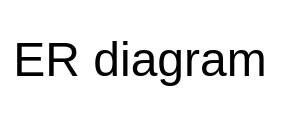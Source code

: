<mxfile version="12.4.8" type="github">
  <diagram id="KawmassBpv_Ilab8Jaae" name="Page-1">
    <mxGraphModel dx="1606" dy="946" grid="1" gridSize="10" guides="1" tooltips="1" connect="1" arrows="1" fold="1" page="1" pageScale="1" pageWidth="827" pageHeight="1169" math="0" shadow="0">
      <root>
        <mxCell id="0"/>
        <mxCell id="1" parent="0"/>
        <mxCell id="zqcALFMYTZyd8DlzZJDv-2" value="&lt;font style=&quot;font-size: 24px&quot;&gt;ER diagram&lt;/font&gt;" style="text;html=1;strokeColor=none;fillColor=none;align=center;verticalAlign=middle;whiteSpace=wrap;rounded=0;" vertex="1" parent="1">
          <mxGeometry x="180" y="330" width="140" height="60" as="geometry"/>
        </mxCell>
      </root>
    </mxGraphModel>
  </diagram>
</mxfile>
